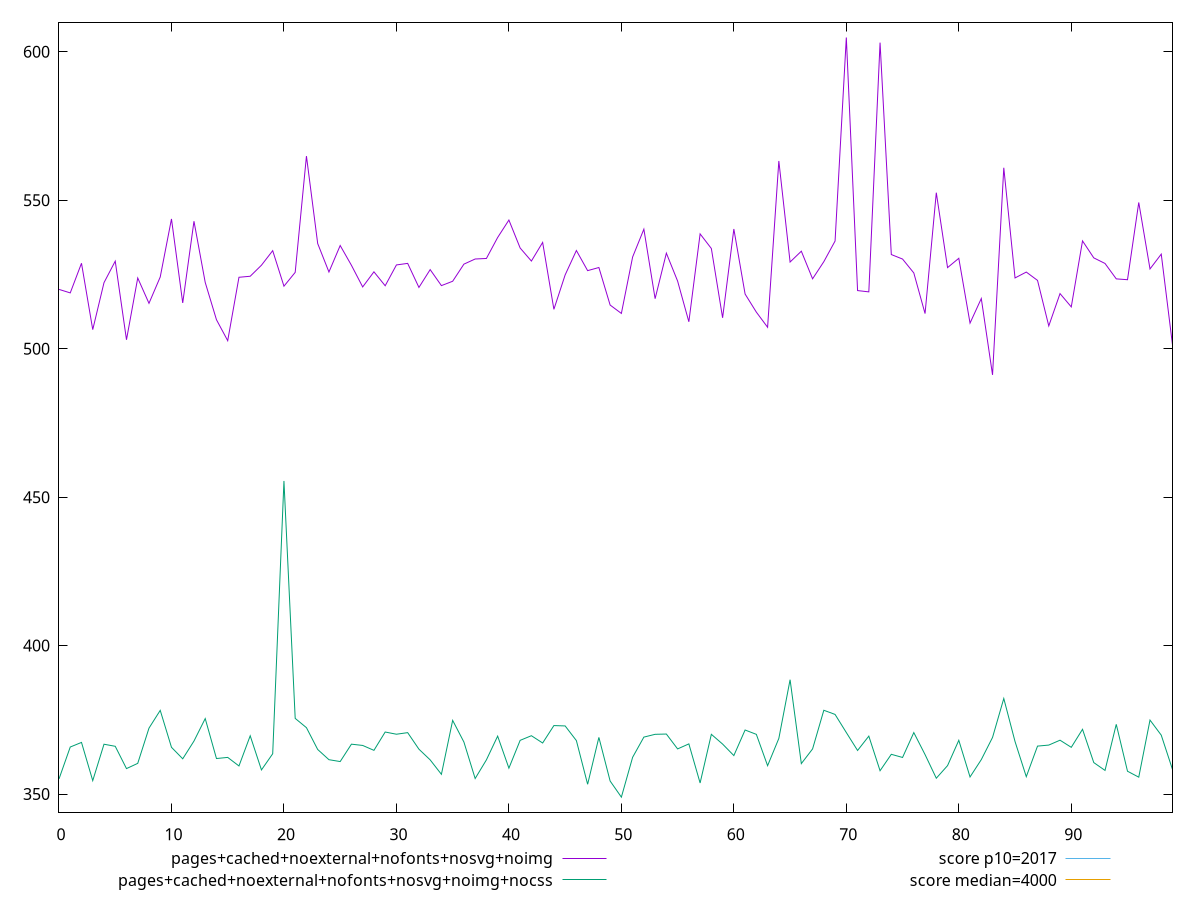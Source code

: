 reset

$pagesCachedNoexternalNofontsNosvgNoimg <<EOF
0 519.9760000000001
1 518.7959999999998
2 528.78
3 506.42
4 522.2360000000001
5 529.4879999999999
6 503.0079999999999
7 523.816
8 515.2840000000001
9 524.152
10 543.7080000000001
11 515.4079999999999
12 542.932
13 522.324
14 509.756
15 502.7000000000001
16 524.0560000000002
17 524.3999999999997
18 528.1200000000001
19 533.0199999999999
20 521.056
21 525.7119999999999
22 564.8759999999997
23 535.4200000000001
24 525.8319999999999
25 534.7519999999998
26 528.0919999999999
27 520.8040000000001
28 525.896
29 521.2000000000002
30 528.2119999999998
31 528.7360000000001
32 520.6359999999999
33 526.636
34 521.2479999999999
35 522.716
36 528.48
37 530.212
38 530.392
39 537.4599999999998
40 543.332
41 533.9159999999999
42 529.5239999999998
43 535.796
44 513.2599999999999
45 524.844
46 533.0680000000001
47 526.2919999999999
48 527.3479999999998
49 514.708
50 511.8800000000001
51 530.8839999999999
52 540.256
53 516.8439999999999
54 532.18
55 522.7719999999999
56 509.064
57 538.6719999999999
58 533.744
59 510.39999999999986
60 540.3079999999999
61 518.4119999999999
62 512.3159999999999
63 507.21999999999997
64 563.224
65 529.192
66 532.8399999999998
67 523.5399999999998
68 529.312
69 536.2639999999999
70 604.8239999999998
71 519.5759999999999
72 519.1400000000001
73 603.0920000000001
74 531.7160000000001
75 530.1919999999999
76 525.5159999999998
77 511.8280000000001
78 552.5479999999999
79 527.312
80 530.448
81 508.6199999999998
82 516.9
83 491.1840000000001
84 560.9480000000001
85 523.8319999999999
86 525.8120000000001
87 523.0039999999999
88 507.6679999999999
89 518.5600000000001
90 514.08
91 536.3079999999998
92 530.5959999999999
93 528.708
94 523.52
95 523.2360000000002
96 549.2559999999999
97 526.8599999999999
98 531.8519999999996
99 501.27600000000007
EOF

$pagesCachedNoexternalNofontsNosvgNoimgNocss <<EOF
0 355.08799999999997
1 365.832
2 367.3839999999999
3 354.5080000000001
4 366.7759999999999
5 366.07600000000014
6 358.56399999999996
7 360.3280000000001
8 372.19200000000023
9 378.18000000000006
10 365.73999999999995
11 361.864
12 367.84000000000003
13 375.41600000000005
14 361.9560000000001
15 362.33599999999996
16 359.4520000000003
17 369.61600000000004
18 358.1200000000001
19 363.5639999999999
20 455.44399999999996
21 375.47600000000006
22 372.34799999999996
23 365.00400000000013
24 361.5640000000001
25 360.9359999999999
26 366.79200000000014
27 366.36400000000003
28 364.7120000000001
29 370.8840000000001
30 370.14400000000006
31 370.67599999999993
32 365.1079999999999
33 361.504
34 356.6359999999999
35 374.80800000000005
36 367.51200000000006
37 355.21999999999997
38 361.5000000000001
39 369.504
40 358.71600000000007
41 368.08
42 369.6400000000001
43 367.188
44 373.0560000000002
45 372.936
46 368.00000000000006
47 353.28000000000003
48 369.08000000000004
49 354.38400000000007
50 348.948
51 362.3720000000002
52 369.172
53 370.112
54 370.20399999999995
55 365.1920000000001
56 366.888
57 353.72
58 370.1119999999999
59 366.82400000000007
60 362.9520000000001
61 371.5640000000001
62 370.09999999999997
63 359.54400000000015
64 368.7279999999999
65 388.50400000000013
66 360.24800000000005
67 365.1919999999999
68 378.21200000000005
69 376.80400000000014
70 370.708
71 364.67200000000014
72 369.5040000000001
73 357.84799999999996
74 363.37600000000003
75 362.316
76 370.6960000000001
77 363.284
78 355.3240000000001
79 359.56799999999987
80 368.092
81 355.74800000000016
82 361.5880000000002
83 369.06000000000006
84 382.176
85 367.6800000000003
86 355.844
87 366.14
88 366.488
89 368.13199999999995
90 365.732
91 371.80000000000007
92 360.59599999999995
93 357.95200000000006
94 373.4839999999999
95 357.672
96 355.68
97 374.90400000000017
98 369.8280000000001
99 358.2640000000001
EOF

set key outside below
set xrange [0:99]
set yrange [343.83047999999997:609.9415199999999]
set trange [343.83047999999997:609.9415199999999]
set terminal svg size 640, 520 enhanced background rgb 'white'
set output "reprap/mainthread-work-breakdown/comparison/line/11_vs_12.svg"

plot $pagesCachedNoexternalNofontsNosvgNoimg title "pages+cached+noexternal+nofonts+nosvg+noimg" with line, \
     $pagesCachedNoexternalNofontsNosvgNoimgNocss title "pages+cached+noexternal+nofonts+nosvg+noimg+nocss" with line, \
     2017 title "score p10=2017", \
     4000 title "score median=4000"

reset
